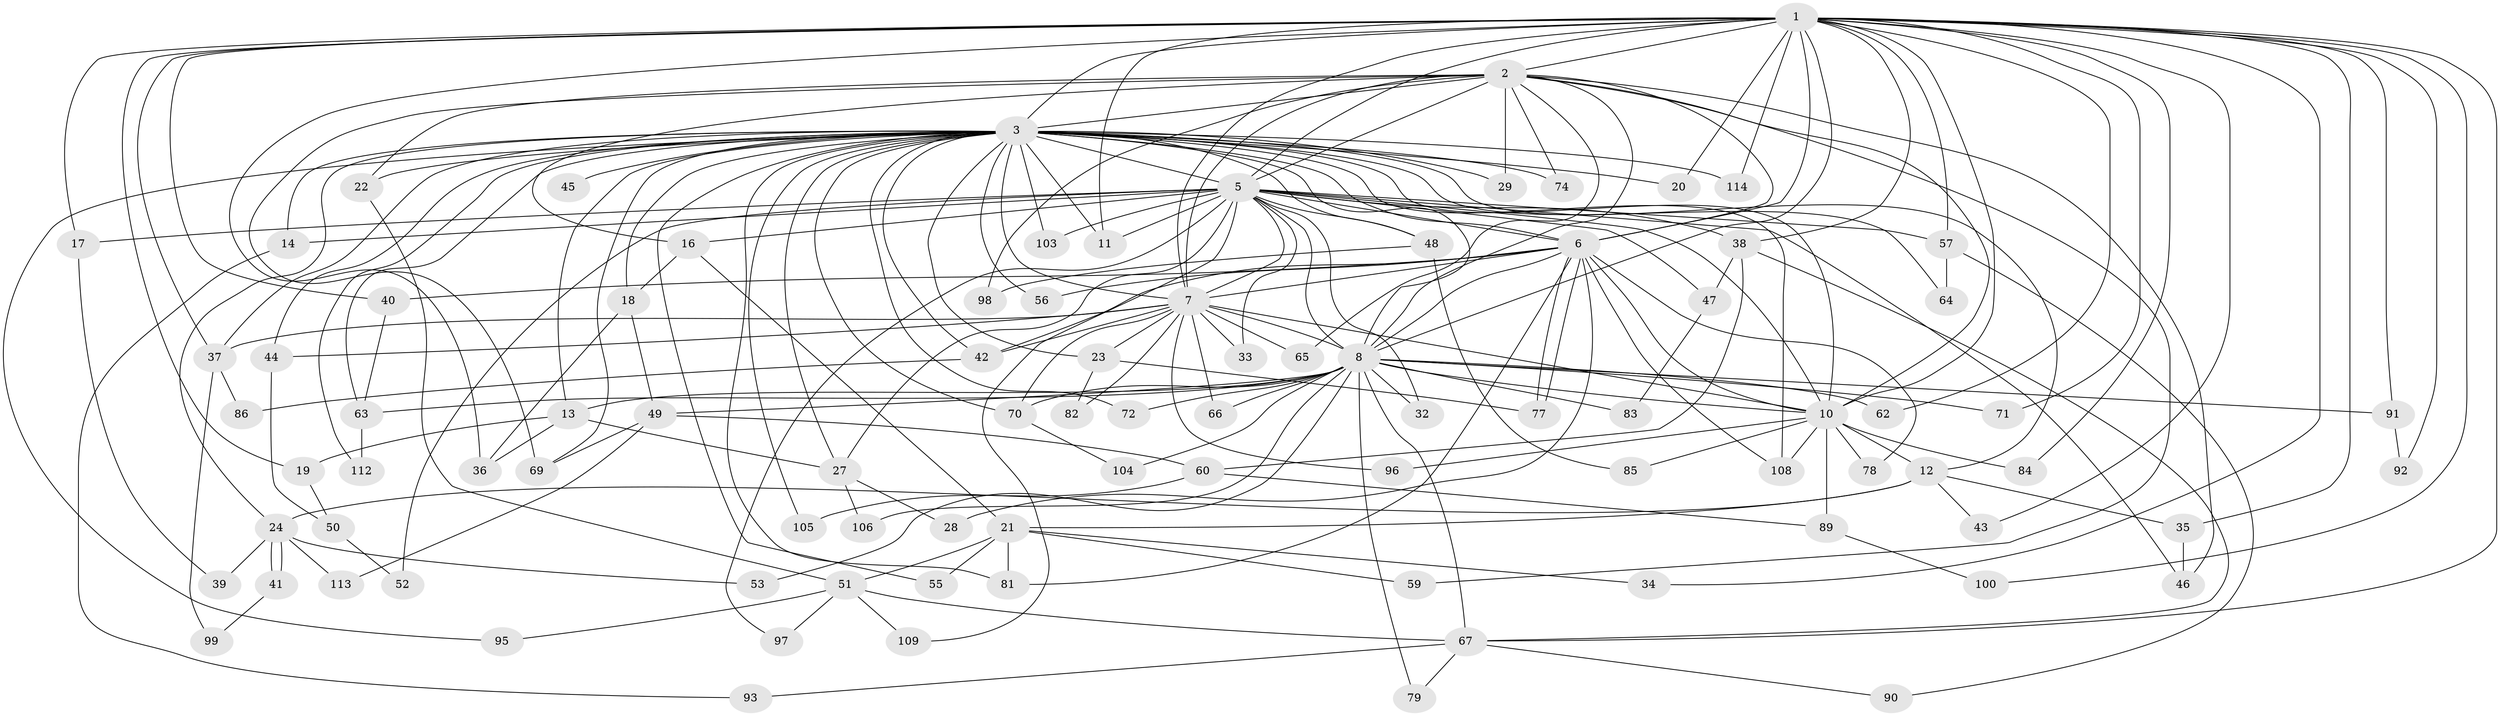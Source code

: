 // original degree distribution, {18: 0.02631578947368421, 27: 0.008771929824561403, 22: 0.008771929824561403, 25: 0.02631578947368421, 17: 0.008771929824561403, 21: 0.008771929824561403, 3: 0.22807017543859648, 6: 0.008771929824561403, 7: 0.03508771929824561, 4: 0.08771929824561403, 2: 0.5175438596491229, 5: 0.03508771929824561}
// Generated by graph-tools (version 1.1) at 2025/11/02/27/25 16:11:06]
// undirected, 91 vertices, 207 edges
graph export_dot {
graph [start="1"]
  node [color=gray90,style=filled];
  1 [super="+4"];
  2 [super="+25"];
  3 [super="+9"];
  5 [super="+54"];
  6 [super="+31"];
  7 [super="+75"];
  8 [super="+15"];
  10 [super="+58"];
  11 [super="+26"];
  12 [super="+30"];
  13 [super="+110"];
  14;
  16;
  17;
  18 [super="+87"];
  19;
  20;
  21;
  22;
  23;
  24;
  27 [super="+80"];
  28;
  29;
  32;
  33;
  34;
  35;
  36;
  37 [super="+76"];
  38;
  39;
  40;
  41;
  42 [super="+61"];
  43;
  44;
  45;
  46;
  47;
  48;
  49;
  50;
  51 [super="+101"];
  52;
  53;
  55;
  56;
  57;
  59;
  60;
  62;
  63 [super="+68"];
  64;
  65;
  66;
  67 [super="+73"];
  69 [super="+102"];
  70 [super="+94"];
  71;
  72;
  74;
  77 [super="+107"];
  78;
  79;
  81 [super="+88"];
  82;
  83;
  84;
  85;
  86;
  89;
  90;
  91;
  92;
  93;
  95;
  96;
  97;
  98;
  99;
  100;
  103;
  104;
  105;
  106;
  108 [super="+111"];
  109;
  112;
  113;
  114;
  1 -- 2 [weight=2];
  1 -- 3 [weight=4];
  1 -- 5 [weight=2];
  1 -- 6 [weight=2];
  1 -- 7 [weight=3];
  1 -- 8 [weight=2];
  1 -- 10 [weight=3];
  1 -- 19;
  1 -- 35;
  1 -- 37;
  1 -- 40;
  1 -- 43;
  1 -- 84;
  1 -- 114;
  1 -- 67;
  1 -- 71;
  1 -- 17;
  1 -- 20;
  1 -- 91;
  1 -- 92;
  1 -- 34;
  1 -- 36;
  1 -- 100;
  1 -- 38;
  1 -- 57;
  1 -- 62;
  1 -- 11;
  2 -- 3 [weight=2];
  2 -- 5;
  2 -- 6;
  2 -- 7 [weight=2];
  2 -- 8;
  2 -- 10;
  2 -- 16;
  2 -- 22;
  2 -- 29;
  2 -- 46;
  2 -- 59;
  2 -- 65;
  2 -- 74;
  2 -- 98;
  2 -- 69;
  3 -- 5 [weight=2];
  3 -- 6 [weight=3];
  3 -- 7 [weight=2];
  3 -- 8 [weight=2];
  3 -- 10 [weight=2];
  3 -- 13 [weight=2];
  3 -- 14;
  3 -- 18;
  3 -- 20;
  3 -- 22;
  3 -- 23;
  3 -- 44;
  3 -- 45 [weight=2];
  3 -- 48;
  3 -- 63;
  3 -- 69;
  3 -- 81;
  3 -- 103;
  3 -- 114;
  3 -- 64;
  3 -- 72;
  3 -- 11;
  3 -- 12;
  3 -- 74;
  3 -- 24;
  3 -- 29;
  3 -- 95;
  3 -- 105;
  3 -- 108;
  3 -- 112;
  3 -- 55;
  3 -- 56;
  3 -- 37;
  3 -- 42;
  3 -- 27;
  3 -- 70;
  5 -- 6;
  5 -- 7;
  5 -- 8;
  5 -- 10;
  5 -- 11;
  5 -- 14;
  5 -- 16;
  5 -- 17;
  5 -- 27;
  5 -- 32;
  5 -- 33;
  5 -- 38;
  5 -- 47;
  5 -- 48;
  5 -- 52;
  5 -- 57;
  5 -- 97;
  5 -- 103;
  5 -- 109;
  5 -- 46;
  6 -- 7;
  6 -- 8;
  6 -- 10;
  6 -- 28;
  6 -- 40;
  6 -- 42;
  6 -- 77;
  6 -- 77;
  6 -- 78;
  6 -- 56;
  6 -- 81;
  6 -- 108;
  7 -- 8;
  7 -- 10;
  7 -- 23;
  7 -- 33;
  7 -- 37;
  7 -- 42;
  7 -- 44;
  7 -- 65;
  7 -- 66;
  7 -- 70;
  7 -- 82;
  7 -- 96;
  8 -- 10;
  8 -- 13 [weight=2];
  8 -- 32;
  8 -- 49;
  8 -- 53;
  8 -- 62;
  8 -- 66;
  8 -- 67;
  8 -- 70;
  8 -- 71;
  8 -- 72;
  8 -- 79;
  8 -- 91;
  8 -- 104;
  8 -- 106;
  8 -- 83;
  8 -- 63;
  10 -- 12 [weight=2];
  10 -- 78;
  10 -- 84;
  10 -- 85;
  10 -- 89;
  10 -- 96;
  10 -- 108;
  12 -- 21;
  12 -- 24;
  12 -- 43;
  12 -- 35;
  13 -- 19;
  13 -- 27;
  13 -- 36;
  14 -- 93;
  16 -- 18;
  16 -- 21;
  17 -- 39;
  18 -- 49;
  18 -- 36;
  19 -- 50;
  21 -- 34;
  21 -- 51;
  21 -- 55;
  21 -- 59;
  21 -- 81;
  22 -- 51;
  23 -- 82;
  23 -- 77;
  24 -- 39;
  24 -- 41;
  24 -- 41;
  24 -- 53;
  24 -- 113;
  27 -- 28;
  27 -- 106;
  35 -- 46;
  37 -- 86;
  37 -- 99;
  38 -- 47;
  38 -- 60;
  38 -- 67;
  40 -- 63;
  41 -- 99;
  42 -- 86;
  44 -- 50;
  47 -- 83;
  48 -- 85;
  48 -- 98;
  49 -- 60;
  49 -- 69;
  49 -- 113;
  50 -- 52;
  51 -- 95;
  51 -- 97;
  51 -- 67;
  51 -- 109;
  57 -- 64;
  57 -- 90;
  60 -- 89;
  60 -- 105;
  63 -- 112;
  67 -- 79;
  67 -- 90;
  67 -- 93;
  70 -- 104;
  89 -- 100;
  91 -- 92;
}
